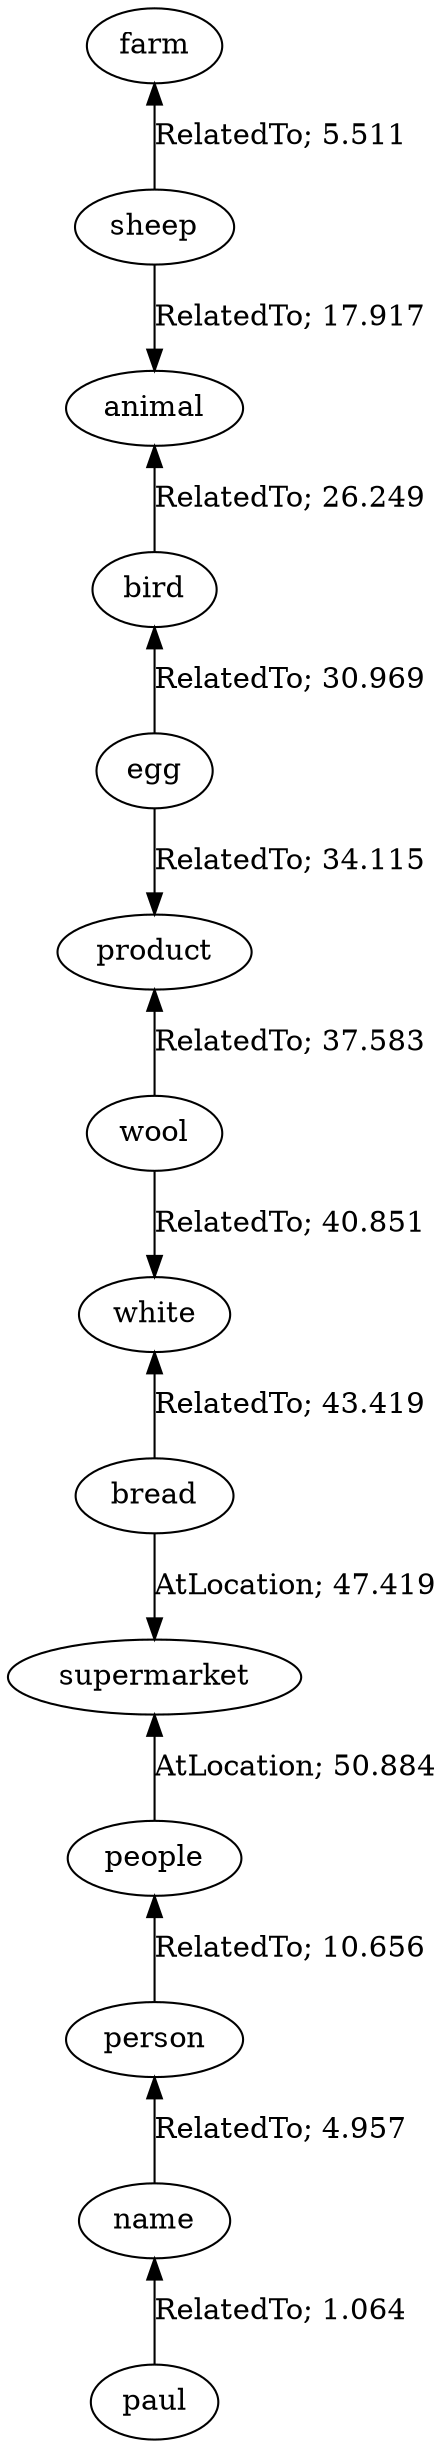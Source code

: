 // The path the concepts from "farm" to "paul".Path Length: 13; Weight Sum: 351.5961948324644; Average Weight: 27.0458611409588
digraph "9_b---farm-paul---PLen13_WSum351.596_WAvg27.046" {
	0 [label=farm]
	1 [label=sheep]
	2 [label=animal]
	3 [label=bird]
	4 [label=egg]
	5 [label=product]
	6 [label=wool]
	7 [label=white]
	8 [label=bread]
	9 [label=supermarket]
	10 [label=people]
	11 [label=person]
	12 [label=name]
	13 [label=paul]
	0 -> 1 [label="RelatedTo; 5.511" dir=back weight=5.511]
	1 -> 2 [label="RelatedTo; 17.917" dir=forward weight=17.917]
	2 -> 3 [label="RelatedTo; 26.249" dir=back weight=26.249]
	3 -> 4 [label="RelatedTo; 30.969" dir=back weight=30.969]
	4 -> 5 [label="RelatedTo; 34.115" dir=forward weight=34.115]
	5 -> 6 [label="RelatedTo; 37.583" dir=back weight=37.583]
	6 -> 7 [label="RelatedTo; 40.851" dir=forward weight=40.851]
	7 -> 8 [label="RelatedTo; 43.419" dir=back weight=43.419]
	8 -> 9 [label="AtLocation; 47.419" dir=forward weight=47.419]
	9 -> 10 [label="AtLocation; 50.884" dir=back weight=50.884]
	10 -> 11 [label="RelatedTo; 10.656" dir=back weight=10.656]
	11 -> 12 [label="RelatedTo; 4.957" dir=back weight=4.957]
	12 -> 13 [label="RelatedTo; 1.064" dir=back weight=1.064]
}
